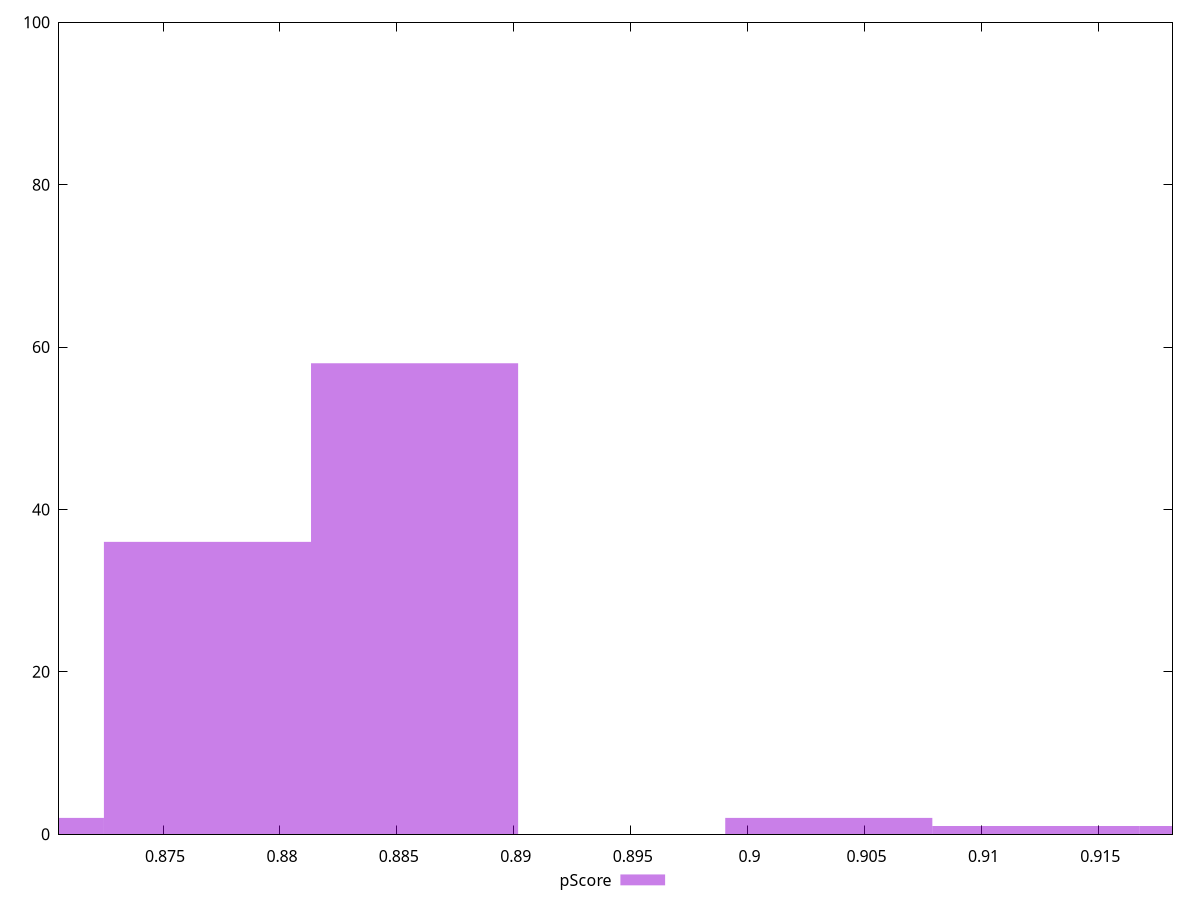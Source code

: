 reset

$pScore <<EOF
0.8857569409390538 58
0.8768993715296632 36
0.9034720797578348 2
0.9123296491672254 1
0.9211872185766159 1
0.8680418021202727 2
EOF

set key outside below
set boxwidth 0.008857569409390538
set xrange [0.8705500227878034:0.9181716876136617]
set yrange [0:100]
set trange [0:100]
set style fill transparent solid 0.5 noborder
set terminal svg size 640, 490 enhanced background rgb 'white'
set output "report_00025_2021-02-22T21:38:55.199Z/first-contentful-paint/samples/pages+cached+noadtech/pScore/histogram.svg"

plot $pScore title "pScore" with boxes

reset

